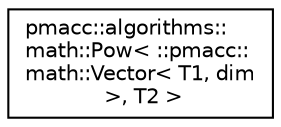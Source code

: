 digraph "Graphical Class Hierarchy"
{
 // LATEX_PDF_SIZE
  edge [fontname="Helvetica",fontsize="10",labelfontname="Helvetica",labelfontsize="10"];
  node [fontname="Helvetica",fontsize="10",shape=record];
  rankdir="LR";
  Node0 [label="pmacc::algorithms::\lmath::Pow\< ::pmacc::\lmath::Vector\< T1, dim\l \>, T2 \>",height=0.2,width=0.4,color="black", fillcolor="white", style="filled",URL="$structpmacc_1_1algorithms_1_1math_1_1_pow_3_01_1_1pmacc_1_1math_1_1_vector_3_01_t1_00_01dim_01_4_00_01_t2_01_4.html",tooltip=" "];
}
